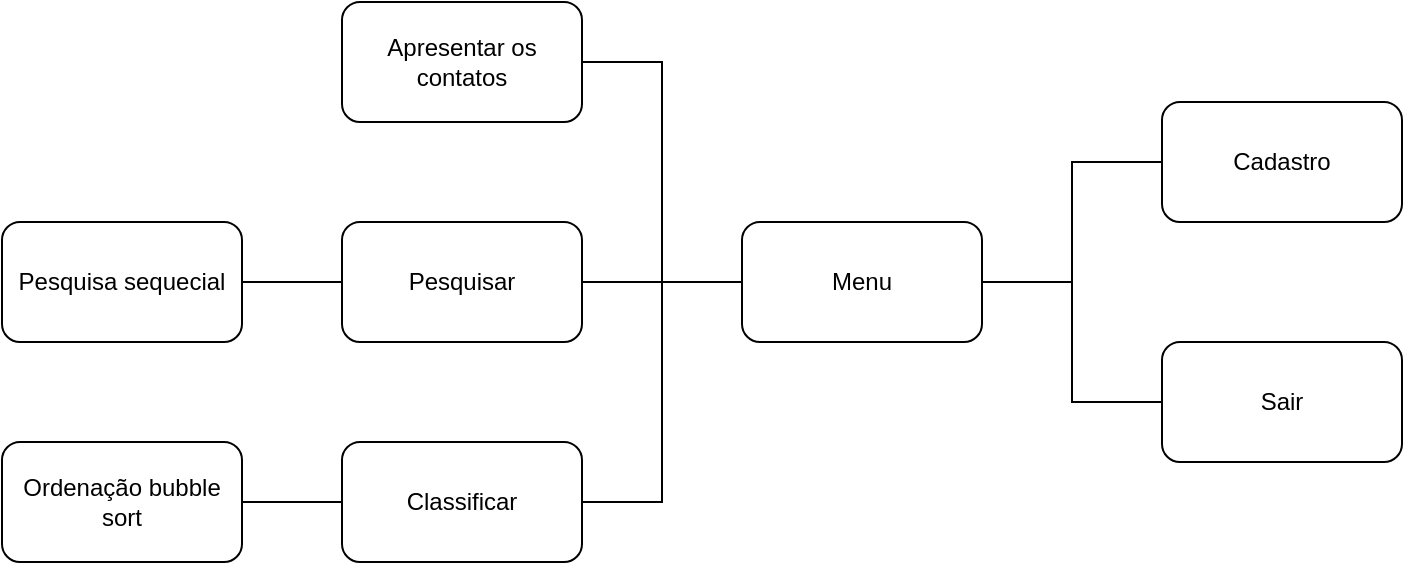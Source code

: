 <mxfile version="20.5.3" type="embed"><diagram id="DGSHXEXt6gYKYAfwFYAC" name="Page-1"><mxGraphModel dx="1332" dy="306" grid="1" gridSize="10" guides="1" tooltips="1" connect="1" arrows="1" fold="1" page="1" pageScale="1" pageWidth="850" pageHeight="1100" math="0" shadow="0"><root><mxCell id="0"/><mxCell id="1" parent="0"/><mxCell id="4" value="" style="edgeStyle=orthogonalEdgeStyle;rounded=0;orthogonalLoop=1;jettySize=auto;html=1;endArrow=none;endFill=0;" edge="1" parent="1" source="2" target="3"><mxGeometry relative="1" as="geometry"/></mxCell><mxCell id="14" value="" style="edgeStyle=orthogonalEdgeStyle;rounded=0;orthogonalLoop=1;jettySize=auto;html=1;endArrow=none;endFill=0;" edge="1" parent="1" source="2" target="5"><mxGeometry relative="1" as="geometry"/></mxCell><mxCell id="15" style="edgeStyle=orthogonalEdgeStyle;rounded=0;orthogonalLoop=1;jettySize=auto;html=1;exitX=0;exitY=0.5;exitDx=0;exitDy=0;entryX=1;entryY=0.5;entryDx=0;entryDy=0;endArrow=none;endFill=0;" edge="1" parent="1" source="2" target="13"><mxGeometry relative="1" as="geometry"/></mxCell><mxCell id="16" style="edgeStyle=orthogonalEdgeStyle;rounded=0;orthogonalLoop=1;jettySize=auto;html=1;exitX=0;exitY=0.5;exitDx=0;exitDy=0;entryX=1;entryY=0.5;entryDx=0;entryDy=0;endArrow=none;endFill=0;" edge="1" parent="1" source="2" target="6"><mxGeometry relative="1" as="geometry"/></mxCell><mxCell id="19" style="edgeStyle=orthogonalEdgeStyle;rounded=0;orthogonalLoop=1;jettySize=auto;html=1;exitX=1;exitY=0.5;exitDx=0;exitDy=0;entryX=0;entryY=0.5;entryDx=0;entryDy=0;endArrow=none;endFill=0;" edge="1" parent="1" source="2" target="18"><mxGeometry relative="1" as="geometry"/></mxCell><mxCell id="2" value="Menu" style="rounded=1;whiteSpace=wrap;html=1;" vertex="1" parent="1"><mxGeometry x="360" y="130" width="120" height="60" as="geometry"/></mxCell><mxCell id="3" value="Cadastro" style="rounded=1;whiteSpace=wrap;html=1;" vertex="1" parent="1"><mxGeometry x="570" y="70" width="120" height="60" as="geometry"/></mxCell><mxCell id="10" value="" style="edgeStyle=orthogonalEdgeStyle;rounded=0;orthogonalLoop=1;jettySize=auto;html=1;endArrow=none;endFill=0;" edge="1" parent="1" source="5" target="9"><mxGeometry relative="1" as="geometry"/></mxCell><mxCell id="5" value="Pesquisar" style="rounded=1;whiteSpace=wrap;html=1;" vertex="1" parent="1"><mxGeometry x="160" y="130" width="120" height="60" as="geometry"/></mxCell><mxCell id="17" value="" style="edgeStyle=orthogonalEdgeStyle;rounded=0;orthogonalLoop=1;jettySize=auto;html=1;endArrow=none;endFill=0;" edge="1" parent="1" source="6" target="11"><mxGeometry relative="1" as="geometry"/></mxCell><mxCell id="6" value="Classificar" style="rounded=1;whiteSpace=wrap;html=1;" vertex="1" parent="1"><mxGeometry x="160" y="240" width="120" height="60" as="geometry"/></mxCell><mxCell id="9" value="Pesquisa sequecial" style="rounded=1;whiteSpace=wrap;html=1;" vertex="1" parent="1"><mxGeometry x="-10" y="130" width="120" height="60" as="geometry"/></mxCell><mxCell id="11" value="Ordenação bubble sort" style="rounded=1;whiteSpace=wrap;html=1;" vertex="1" parent="1"><mxGeometry x="-10" y="240" width="120" height="60" as="geometry"/></mxCell><mxCell id="13" value="Apresentar os contatos" style="rounded=1;whiteSpace=wrap;html=1;" vertex="1" parent="1"><mxGeometry x="160" y="20" width="120" height="60" as="geometry"/></mxCell><mxCell id="18" value="Sair" style="rounded=1;whiteSpace=wrap;html=1;" vertex="1" parent="1"><mxGeometry x="570" y="190" width="120" height="60" as="geometry"/></mxCell></root></mxGraphModel></diagram></mxfile>